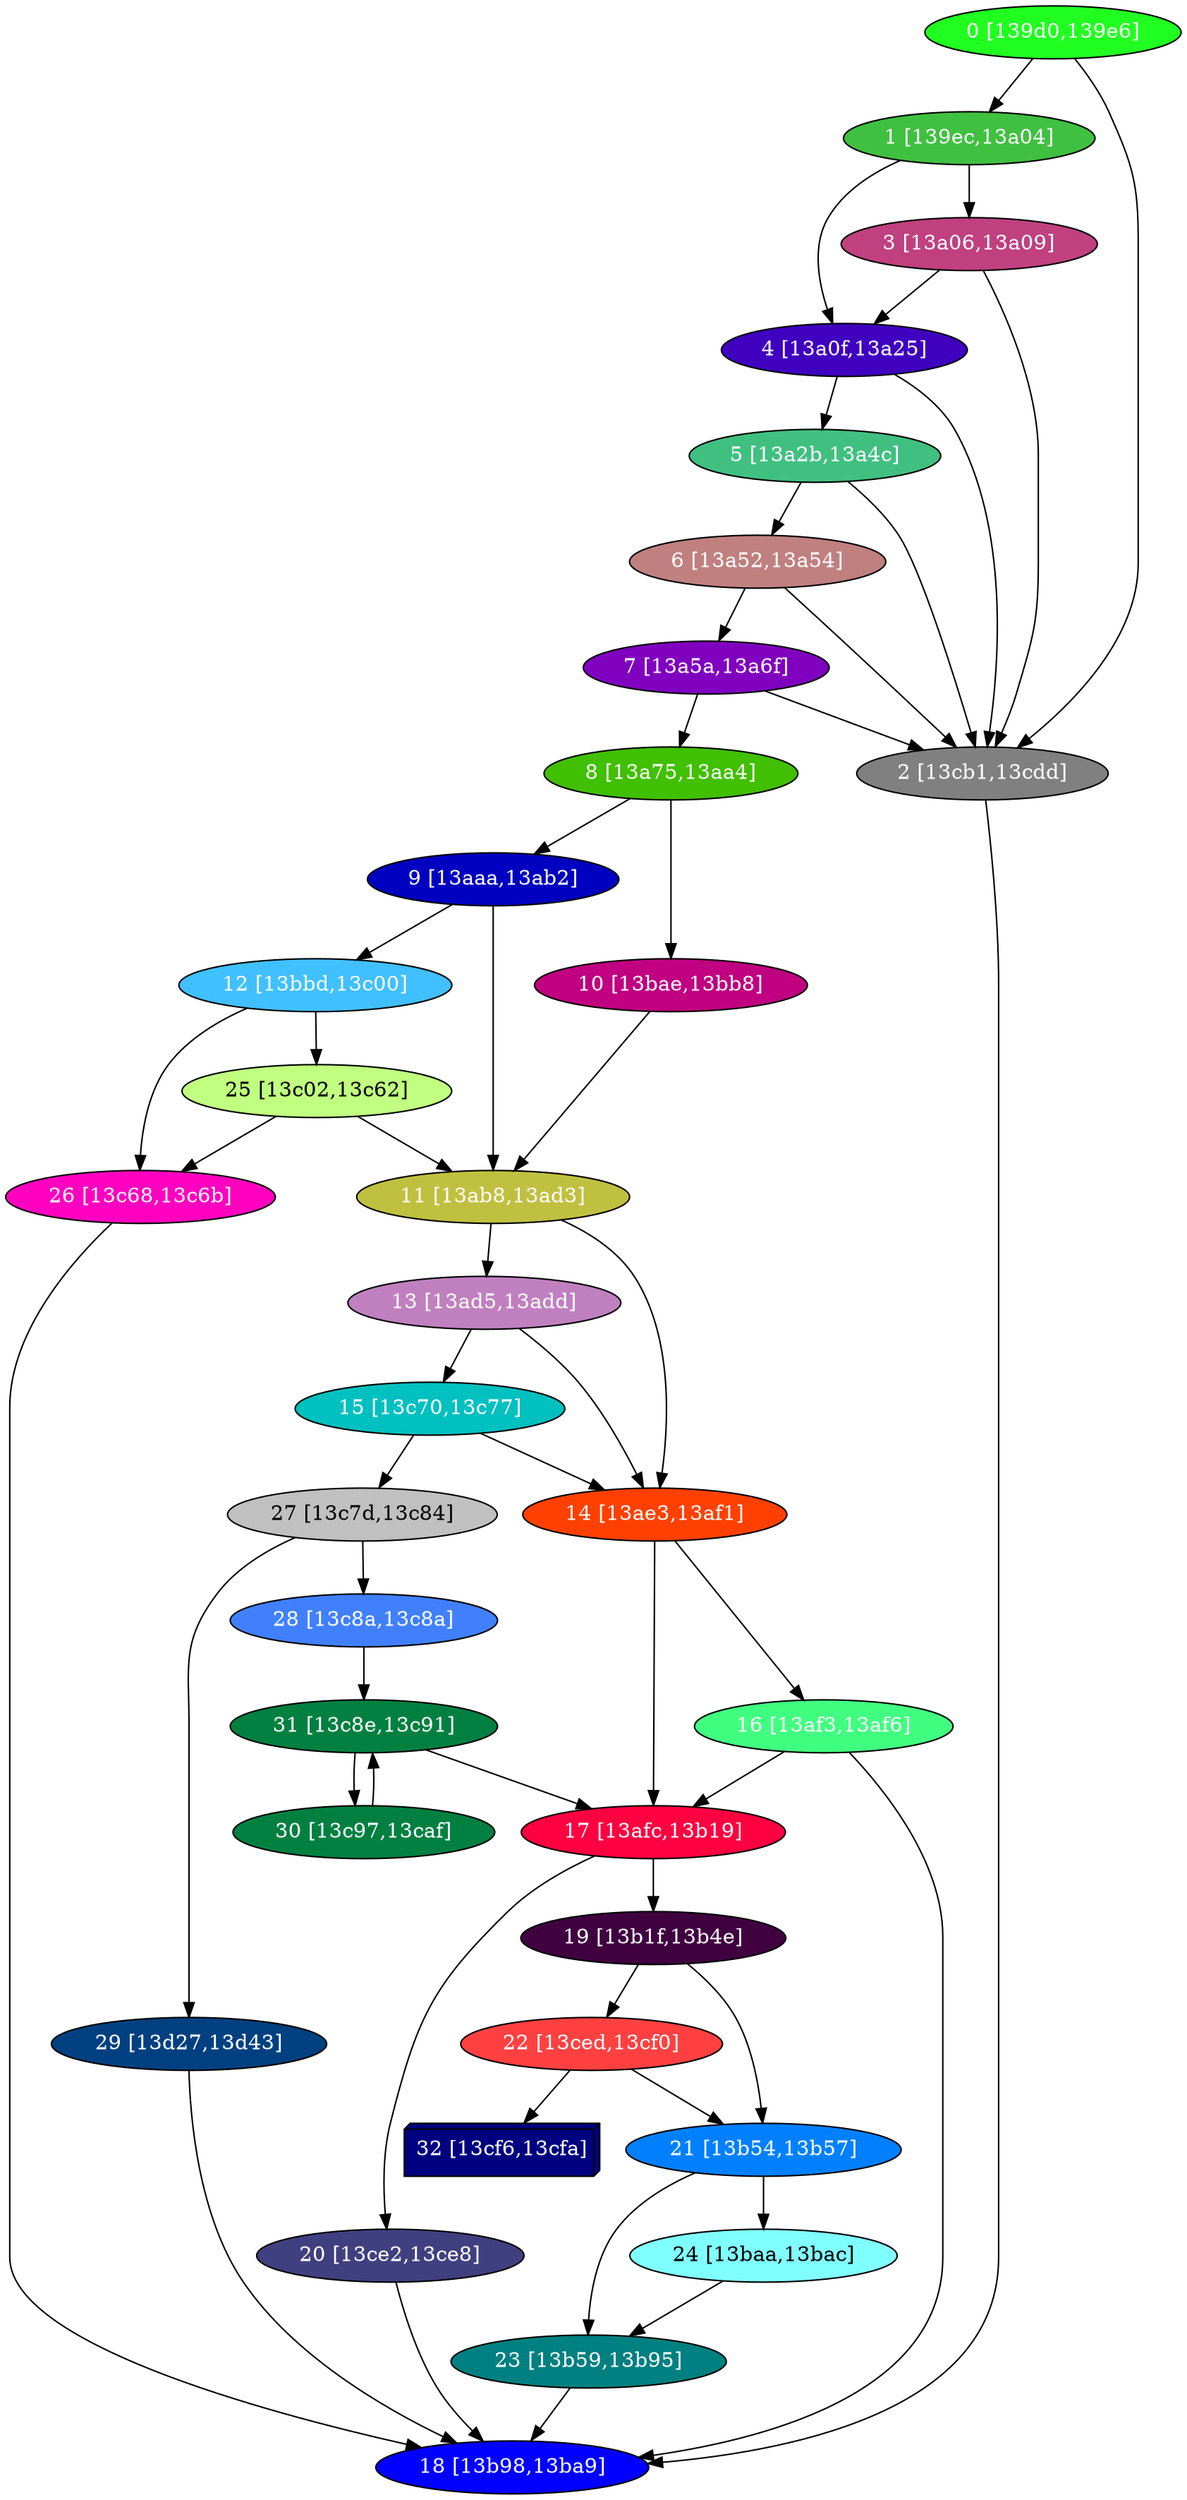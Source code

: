 diGraph libnss3{
	libnss3_0  [style=filled fillcolor="#20FF20" fontcolor="#ffffff" shape=oval label="0 [139d0,139e6]"]
	libnss3_1  [style=filled fillcolor="#40C040" fontcolor="#ffffff" shape=oval label="1 [139ec,13a04]"]
	libnss3_2  [style=filled fillcolor="#808080" fontcolor="#ffffff" shape=oval label="2 [13cb1,13cdd]"]
	libnss3_3  [style=filled fillcolor="#C04080" fontcolor="#ffffff" shape=oval label="3 [13a06,13a09]"]
	libnss3_4  [style=filled fillcolor="#4000C0" fontcolor="#ffffff" shape=oval label="4 [13a0f,13a25]"]
	libnss3_5  [style=filled fillcolor="#40C080" fontcolor="#ffffff" shape=oval label="5 [13a2b,13a4c]"]
	libnss3_6  [style=filled fillcolor="#C08080" fontcolor="#ffffff" shape=oval label="6 [13a52,13a54]"]
	libnss3_7  [style=filled fillcolor="#8000C0" fontcolor="#ffffff" shape=oval label="7 [13a5a,13a6f]"]
	libnss3_8  [style=filled fillcolor="#40C000" fontcolor="#ffffff" shape=oval label="8 [13a75,13aa4]"]
	libnss3_9  [style=filled fillcolor="#0000C0" fontcolor="#ffffff" shape=oval label="9 [13aaa,13ab2]"]
	libnss3_a  [style=filled fillcolor="#C00080" fontcolor="#ffffff" shape=oval label="10 [13bae,13bb8]"]
	libnss3_b  [style=filled fillcolor="#C0C040" fontcolor="#ffffff" shape=oval label="11 [13ab8,13ad3]"]
	libnss3_c  [style=filled fillcolor="#40C0FF" fontcolor="#ffffff" shape=oval label="12 [13bbd,13c00]"]
	libnss3_d  [style=filled fillcolor="#C080C0" fontcolor="#ffffff" shape=oval label="13 [13ad5,13add]"]
	libnss3_e  [style=filled fillcolor="#FF4000" fontcolor="#ffffff" shape=oval label="14 [13ae3,13af1]"]
	libnss3_f  [style=filled fillcolor="#00C0C0" fontcolor="#ffffff" shape=oval label="15 [13c70,13c77]"]
	libnss3_10  [style=filled fillcolor="#40FF80" fontcolor="#ffffff" shape=oval label="16 [13af3,13af6]"]
	libnss3_11  [style=filled fillcolor="#FF0040" fontcolor="#ffffff" shape=oval label="17 [13afc,13b19]"]
	libnss3_12  [style=filled fillcolor="#0000FF" fontcolor="#ffffff" shape=oval label="18 [13b98,13ba9]"]
	libnss3_13  [style=filled fillcolor="#400040" fontcolor="#ffffff" shape=oval label="19 [13b1f,13b4e]"]
	libnss3_14  [style=filled fillcolor="#404080" fontcolor="#ffffff" shape=oval label="20 [13ce2,13ce8]"]
	libnss3_15  [style=filled fillcolor="#0080FF" fontcolor="#ffffff" shape=oval label="21 [13b54,13b57]"]
	libnss3_16  [style=filled fillcolor="#FF4040" fontcolor="#ffffff" shape=oval label="22 [13ced,13cf0]"]
	libnss3_17  [style=filled fillcolor="#008080" fontcolor="#ffffff" shape=oval label="23 [13b59,13b95]"]
	libnss3_18  [style=filled fillcolor="#80FFFF" fontcolor="#000000" shape=oval label="24 [13baa,13bac]"]
	libnss3_19  [style=filled fillcolor="#C0FF80" fontcolor="#000000" shape=oval label="25 [13c02,13c62]"]
	libnss3_1a  [style=filled fillcolor="#FF00C0" fontcolor="#ffffff" shape=oval label="26 [13c68,13c6b]"]
	libnss3_1b  [style=filled fillcolor="#C0C0C0" fontcolor="#000000" shape=oval label="27 [13c7d,13c84]"]
	libnss3_1c  [style=filled fillcolor="#4080FF" fontcolor="#ffffff" shape=oval label="28 [13c8a,13c8a]"]
	libnss3_1d  [style=filled fillcolor="#004080" fontcolor="#ffffff" shape=oval label="29 [13d27,13d43]"]
	libnss3_1e  [style=filled fillcolor="#008040" fontcolor="#ffffff" shape=oval label="30 [13c97,13caf]"]
	libnss3_1f  [style=filled fillcolor="#008040" fontcolor="#ffffff" shape=oval label="31 [13c8e,13c91]"]
	libnss3_20  [style=filled fillcolor="#000080" fontcolor="#ffffff" shape=box3d label="32 [13cf6,13cfa]"]

	libnss3_0 -> libnss3_1
	libnss3_0 -> libnss3_2
	libnss3_1 -> libnss3_3
	libnss3_1 -> libnss3_4
	libnss3_2 -> libnss3_12
	libnss3_3 -> libnss3_2
	libnss3_3 -> libnss3_4
	libnss3_4 -> libnss3_2
	libnss3_4 -> libnss3_5
	libnss3_5 -> libnss3_2
	libnss3_5 -> libnss3_6
	libnss3_6 -> libnss3_2
	libnss3_6 -> libnss3_7
	libnss3_7 -> libnss3_2
	libnss3_7 -> libnss3_8
	libnss3_8 -> libnss3_9
	libnss3_8 -> libnss3_a
	libnss3_9 -> libnss3_b
	libnss3_9 -> libnss3_c
	libnss3_a -> libnss3_b
	libnss3_b -> libnss3_d
	libnss3_b -> libnss3_e
	libnss3_c -> libnss3_19
	libnss3_c -> libnss3_1a
	libnss3_d -> libnss3_e
	libnss3_d -> libnss3_f
	libnss3_e -> libnss3_10
	libnss3_e -> libnss3_11
	libnss3_f -> libnss3_e
	libnss3_f -> libnss3_1b
	libnss3_10 -> libnss3_11
	libnss3_10 -> libnss3_12
	libnss3_11 -> libnss3_13
	libnss3_11 -> libnss3_14
	libnss3_13 -> libnss3_15
	libnss3_13 -> libnss3_16
	libnss3_14 -> libnss3_12
	libnss3_15 -> libnss3_17
	libnss3_15 -> libnss3_18
	libnss3_16 -> libnss3_15
	libnss3_16 -> libnss3_20
	libnss3_17 -> libnss3_12
	libnss3_18 -> libnss3_17
	libnss3_19 -> libnss3_b
	libnss3_19 -> libnss3_1a
	libnss3_1a -> libnss3_12
	libnss3_1b -> libnss3_1c
	libnss3_1b -> libnss3_1d
	libnss3_1c -> libnss3_1f
	libnss3_1d -> libnss3_12
	libnss3_1e -> libnss3_1f
	libnss3_1f -> libnss3_11
	libnss3_1f -> libnss3_1e
}